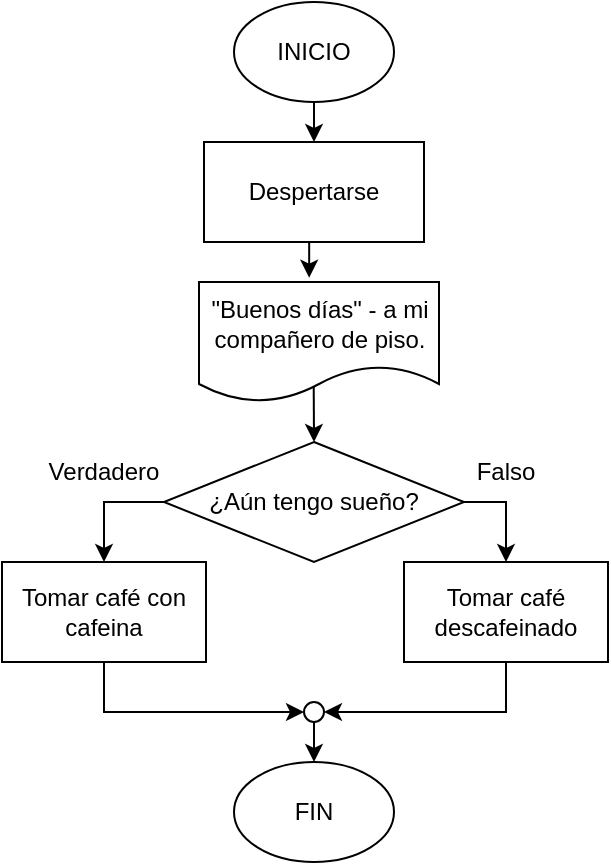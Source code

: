 <mxfile version="21.6.5" type="device">
  <diagram id="C5RBs43oDa-KdzZeNtuy" name="Page-1">
    <mxGraphModel dx="714" dy="418" grid="1" gridSize="10" guides="1" tooltips="1" connect="1" arrows="1" fold="1" page="1" pageScale="1" pageWidth="827" pageHeight="1169" math="0" shadow="0">
      <root>
        <mxCell id="WIyWlLk6GJQsqaUBKTNV-0" />
        <mxCell id="WIyWlLk6GJQsqaUBKTNV-1" parent="WIyWlLk6GJQsqaUBKTNV-0" />
        <mxCell id="7NOALjSgeBlPAl4TsL1B-9" style="edgeStyle=orthogonalEdgeStyle;rounded=0;orthogonalLoop=1;jettySize=auto;html=1;exitX=0.5;exitY=1;exitDx=0;exitDy=0;entryX=0.5;entryY=0;entryDx=0;entryDy=0;" parent="WIyWlLk6GJQsqaUBKTNV-1" source="7NOALjSgeBlPAl4TsL1B-0" target="coi9tZsL-MmGuks0euYL-1" edge="1">
          <mxGeometry relative="1" as="geometry">
            <mxPoint x="430" y="280" as="targetPoint" />
          </mxGeometry>
        </mxCell>
        <mxCell id="7NOALjSgeBlPAl4TsL1B-0" value="INICIO" style="ellipse;whiteSpace=wrap;html=1;" parent="WIyWlLk6GJQsqaUBKTNV-1" vertex="1">
          <mxGeometry x="385" y="220" width="80" height="50" as="geometry" />
        </mxCell>
        <mxCell id="7NOALjSgeBlPAl4TsL1B-1" value="FIN" style="ellipse;whiteSpace=wrap;html=1;" parent="WIyWlLk6GJQsqaUBKTNV-1" vertex="1">
          <mxGeometry x="385" y="600" width="80" height="50" as="geometry" />
        </mxCell>
        <mxCell id="coi9tZsL-MmGuks0euYL-8" style="edgeStyle=orthogonalEdgeStyle;rounded=0;orthogonalLoop=1;jettySize=auto;html=1;exitX=0;exitY=0.5;exitDx=0;exitDy=0;entryX=0.5;entryY=0;entryDx=0;entryDy=0;" edge="1" parent="WIyWlLk6GJQsqaUBKTNV-1" source="7NOALjSgeBlPAl4TsL1B-2" target="coi9tZsL-MmGuks0euYL-5">
          <mxGeometry relative="1" as="geometry" />
        </mxCell>
        <mxCell id="coi9tZsL-MmGuks0euYL-9" style="edgeStyle=orthogonalEdgeStyle;rounded=0;orthogonalLoop=1;jettySize=auto;html=1;exitX=1;exitY=0.5;exitDx=0;exitDy=0;entryX=0.5;entryY=0;entryDx=0;entryDy=0;" edge="1" parent="WIyWlLk6GJQsqaUBKTNV-1" source="7NOALjSgeBlPAl4TsL1B-2" target="coi9tZsL-MmGuks0euYL-6">
          <mxGeometry relative="1" as="geometry" />
        </mxCell>
        <mxCell id="coi9tZsL-MmGuks0euYL-12" style="edgeStyle=orthogonalEdgeStyle;rounded=0;orthogonalLoop=1;jettySize=auto;html=1;exitX=0.5;exitY=0;exitDx=0;exitDy=0;entryX=0.478;entryY=0.871;entryDx=0;entryDy=0;entryPerimeter=0;startArrow=classic;startFill=1;endArrow=none;endFill=0;" edge="1" parent="WIyWlLk6GJQsqaUBKTNV-1" source="7NOALjSgeBlPAl4TsL1B-2" target="coi9tZsL-MmGuks0euYL-4">
          <mxGeometry relative="1" as="geometry" />
        </mxCell>
        <mxCell id="7NOALjSgeBlPAl4TsL1B-2" value="¿Aún tengo sueño?" style="rhombus;whiteSpace=wrap;html=1;" parent="WIyWlLk6GJQsqaUBKTNV-1" vertex="1">
          <mxGeometry x="350" y="440" width="150" height="60" as="geometry" />
        </mxCell>
        <mxCell id="7NOALjSgeBlPAl4TsL1B-15" style="edgeStyle=orthogonalEdgeStyle;rounded=0;orthogonalLoop=1;jettySize=auto;html=1;exitX=0;exitY=1;exitDx=0;exitDy=0;entryX=0.5;entryY=0;entryDx=0;entryDy=0;" parent="WIyWlLk6GJQsqaUBKTNV-1" source="7NOALjSgeBlPAl4TsL1B-7" target="7NOALjSgeBlPAl4TsL1B-1" edge="1">
          <mxGeometry relative="1" as="geometry" />
        </mxCell>
        <mxCell id="7NOALjSgeBlPAl4TsL1B-7" value="" style="ellipse;whiteSpace=wrap;html=1;aspect=fixed;" parent="WIyWlLk6GJQsqaUBKTNV-1" vertex="1">
          <mxGeometry x="420" y="570" width="10" height="10" as="geometry" />
        </mxCell>
        <mxCell id="W6uT_uMWIPKHwMX3RYvY-0" value="Verdadero" style="text;html=1;strokeColor=none;fillColor=none;align=center;verticalAlign=middle;whiteSpace=wrap;rounded=0;" parent="WIyWlLk6GJQsqaUBKTNV-1" vertex="1">
          <mxGeometry x="290" y="440" width="60" height="30" as="geometry" />
        </mxCell>
        <mxCell id="W6uT_uMWIPKHwMX3RYvY-1" value="Falso" style="text;html=1;strokeColor=none;fillColor=none;align=center;verticalAlign=middle;whiteSpace=wrap;rounded=0;" parent="WIyWlLk6GJQsqaUBKTNV-1" vertex="1">
          <mxGeometry x="491" y="440" width="60" height="30" as="geometry" />
        </mxCell>
        <mxCell id="coi9tZsL-MmGuks0euYL-13" style="edgeStyle=orthogonalEdgeStyle;rounded=0;orthogonalLoop=1;jettySize=auto;html=1;exitX=0.5;exitY=1;exitDx=0;exitDy=0;entryX=0.459;entryY=-0.036;entryDx=0;entryDy=0;entryPerimeter=0;" edge="1" parent="WIyWlLk6GJQsqaUBKTNV-1" source="coi9tZsL-MmGuks0euYL-1" target="coi9tZsL-MmGuks0euYL-4">
          <mxGeometry relative="1" as="geometry" />
        </mxCell>
        <mxCell id="coi9tZsL-MmGuks0euYL-1" value="Despertarse" style="rounded=0;whiteSpace=wrap;html=1;" vertex="1" parent="WIyWlLk6GJQsqaUBKTNV-1">
          <mxGeometry x="370" y="290" width="110" height="50" as="geometry" />
        </mxCell>
        <mxCell id="coi9tZsL-MmGuks0euYL-4" value="&quot;Buenos días&quot; - a mi compañero de piso." style="shape=document;whiteSpace=wrap;html=1;boundedLbl=1;" vertex="1" parent="WIyWlLk6GJQsqaUBKTNV-1">
          <mxGeometry x="367.5" y="360" width="120" height="60" as="geometry" />
        </mxCell>
        <mxCell id="coi9tZsL-MmGuks0euYL-10" style="edgeStyle=orthogonalEdgeStyle;rounded=0;orthogonalLoop=1;jettySize=auto;html=1;exitX=0.5;exitY=1;exitDx=0;exitDy=0;entryX=0;entryY=0.5;entryDx=0;entryDy=0;" edge="1" parent="WIyWlLk6GJQsqaUBKTNV-1" source="coi9tZsL-MmGuks0euYL-5" target="7NOALjSgeBlPAl4TsL1B-7">
          <mxGeometry relative="1" as="geometry" />
        </mxCell>
        <mxCell id="coi9tZsL-MmGuks0euYL-5" value="Tomar café con cafeina" style="rounded=0;whiteSpace=wrap;html=1;" vertex="1" parent="WIyWlLk6GJQsqaUBKTNV-1">
          <mxGeometry x="269" y="500" width="102" height="50" as="geometry" />
        </mxCell>
        <mxCell id="coi9tZsL-MmGuks0euYL-11" style="edgeStyle=orthogonalEdgeStyle;rounded=0;orthogonalLoop=1;jettySize=auto;html=1;exitX=0.5;exitY=1;exitDx=0;exitDy=0;entryX=1;entryY=0.5;entryDx=0;entryDy=0;" edge="1" parent="WIyWlLk6GJQsqaUBKTNV-1" source="coi9tZsL-MmGuks0euYL-6" target="7NOALjSgeBlPAl4TsL1B-7">
          <mxGeometry relative="1" as="geometry" />
        </mxCell>
        <mxCell id="coi9tZsL-MmGuks0euYL-6" value="Tomar café descafeinado" style="rounded=0;whiteSpace=wrap;html=1;" vertex="1" parent="WIyWlLk6GJQsqaUBKTNV-1">
          <mxGeometry x="470" y="500" width="102" height="50" as="geometry" />
        </mxCell>
      </root>
    </mxGraphModel>
  </diagram>
</mxfile>
